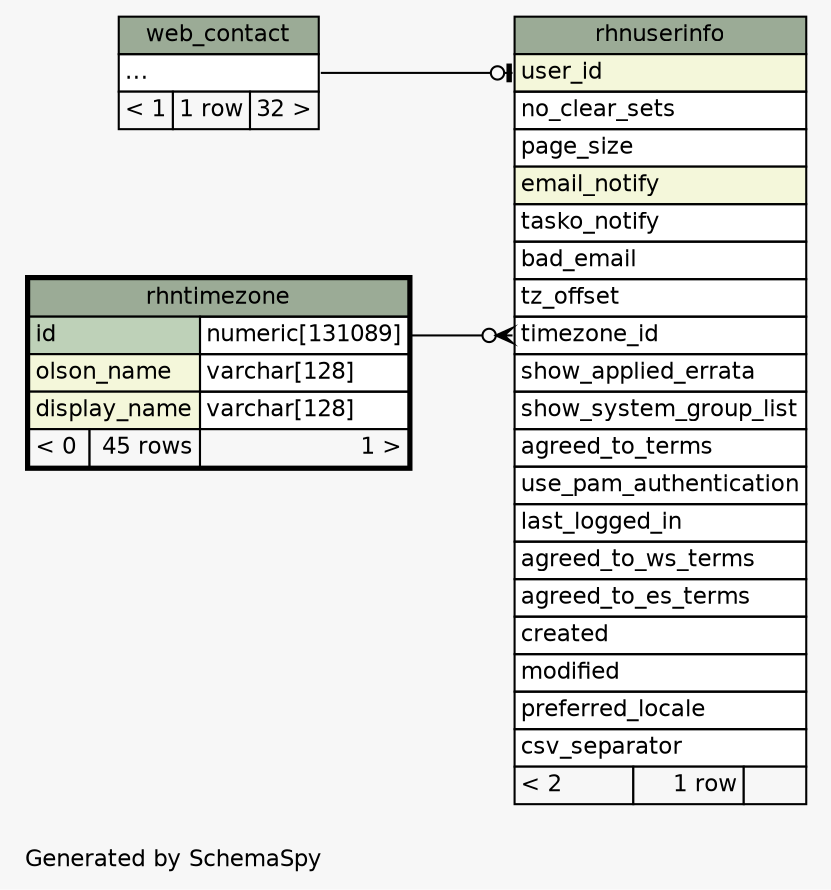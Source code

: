 // dot 2.26.0 on Linux 2.6.32-696.6.3.el6.x86_64
// SchemaSpy rev 590
digraph "twoDegreesRelationshipsDiagram" {
  graph [
    rankdir="RL"
    bgcolor="#f7f7f7"
    label="\nGenerated by SchemaSpy"
    labeljust="l"
    nodesep="0.18"
    ranksep="0.46"
    fontname="Helvetica"
    fontsize="11"
  ];
  node [
    fontname="Helvetica"
    fontsize="11"
    shape="plaintext"
  ];
  edge [
    arrowsize="0.8"
  ];
  "rhnuserinfo":"timezone_id":w -> "rhntimezone":"id.type":e [arrowhead=none dir=back arrowtail=crowodot];
  "rhnuserinfo":"user_id":w -> "web_contact":"elipses":e [arrowhead=none dir=back arrowtail=teeodot];
  "rhntimezone" [
    label=<
    <TABLE BORDER="2" CELLBORDER="1" CELLSPACING="0" BGCOLOR="#ffffff">
      <TR><TD COLSPAN="3" BGCOLOR="#9bab96" ALIGN="CENTER">rhntimezone</TD></TR>
      <TR><TD PORT="id" COLSPAN="2" BGCOLOR="#bed1b8" ALIGN="LEFT">id</TD><TD PORT="id.type" ALIGN="LEFT">numeric[131089]</TD></TR>
      <TR><TD PORT="olson_name" COLSPAN="2" BGCOLOR="#f4f7da" ALIGN="LEFT">olson_name</TD><TD PORT="olson_name.type" ALIGN="LEFT">varchar[128]</TD></TR>
      <TR><TD PORT="display_name" COLSPAN="2" BGCOLOR="#f4f7da" ALIGN="LEFT">display_name</TD><TD PORT="display_name.type" ALIGN="LEFT">varchar[128]</TD></TR>
      <TR><TD ALIGN="LEFT" BGCOLOR="#f7f7f7">&lt; 0</TD><TD ALIGN="RIGHT" BGCOLOR="#f7f7f7">45 rows</TD><TD ALIGN="RIGHT" BGCOLOR="#f7f7f7">1 &gt;</TD></TR>
    </TABLE>>
    URL="rhntimezone.html"
    tooltip="rhntimezone"
  ];
  "rhnuserinfo" [
    label=<
    <TABLE BORDER="0" CELLBORDER="1" CELLSPACING="0" BGCOLOR="#ffffff">
      <TR><TD COLSPAN="3" BGCOLOR="#9bab96" ALIGN="CENTER">rhnuserinfo</TD></TR>
      <TR><TD PORT="user_id" COLSPAN="3" BGCOLOR="#f4f7da" ALIGN="LEFT">user_id</TD></TR>
      <TR><TD PORT="no_clear_sets" COLSPAN="3" ALIGN="LEFT">no_clear_sets</TD></TR>
      <TR><TD PORT="page_size" COLSPAN="3" ALIGN="LEFT">page_size</TD></TR>
      <TR><TD PORT="email_notify" COLSPAN="3" BGCOLOR="#f4f7da" ALIGN="LEFT">email_notify</TD></TR>
      <TR><TD PORT="tasko_notify" COLSPAN="3" ALIGN="LEFT">tasko_notify</TD></TR>
      <TR><TD PORT="bad_email" COLSPAN="3" ALIGN="LEFT">bad_email</TD></TR>
      <TR><TD PORT="tz_offset" COLSPAN="3" ALIGN="LEFT">tz_offset</TD></TR>
      <TR><TD PORT="timezone_id" COLSPAN="3" ALIGN="LEFT">timezone_id</TD></TR>
      <TR><TD PORT="show_applied_errata" COLSPAN="3" ALIGN="LEFT">show_applied_errata</TD></TR>
      <TR><TD PORT="show_system_group_list" COLSPAN="3" ALIGN="LEFT">show_system_group_list</TD></TR>
      <TR><TD PORT="agreed_to_terms" COLSPAN="3" ALIGN="LEFT">agreed_to_terms</TD></TR>
      <TR><TD PORT="use_pam_authentication" COLSPAN="3" ALIGN="LEFT">use_pam_authentication</TD></TR>
      <TR><TD PORT="last_logged_in" COLSPAN="3" ALIGN="LEFT">last_logged_in</TD></TR>
      <TR><TD PORT="agreed_to_ws_terms" COLSPAN="3" ALIGN="LEFT">agreed_to_ws_terms</TD></TR>
      <TR><TD PORT="agreed_to_es_terms" COLSPAN="3" ALIGN="LEFT">agreed_to_es_terms</TD></TR>
      <TR><TD PORT="created" COLSPAN="3" ALIGN="LEFT">created</TD></TR>
      <TR><TD PORT="modified" COLSPAN="3" ALIGN="LEFT">modified</TD></TR>
      <TR><TD PORT="preferred_locale" COLSPAN="3" ALIGN="LEFT">preferred_locale</TD></TR>
      <TR><TD PORT="csv_separator" COLSPAN="3" ALIGN="LEFT">csv_separator</TD></TR>
      <TR><TD ALIGN="LEFT" BGCOLOR="#f7f7f7">&lt; 2</TD><TD ALIGN="RIGHT" BGCOLOR="#f7f7f7">1 row</TD><TD ALIGN="RIGHT" BGCOLOR="#f7f7f7">  </TD></TR>
    </TABLE>>
    URL="rhnuserinfo.html"
    tooltip="rhnuserinfo"
  ];
  "web_contact" [
    label=<
    <TABLE BORDER="0" CELLBORDER="1" CELLSPACING="0" BGCOLOR="#ffffff">
      <TR><TD COLSPAN="3" BGCOLOR="#9bab96" ALIGN="CENTER">web_contact</TD></TR>
      <TR><TD PORT="elipses" COLSPAN="3" ALIGN="LEFT">...</TD></TR>
      <TR><TD ALIGN="LEFT" BGCOLOR="#f7f7f7">&lt; 1</TD><TD ALIGN="RIGHT" BGCOLOR="#f7f7f7">1 row</TD><TD ALIGN="RIGHT" BGCOLOR="#f7f7f7">32 &gt;</TD></TR>
    </TABLE>>
    URL="web_contact.html"
    tooltip="web_contact"
  ];
}

